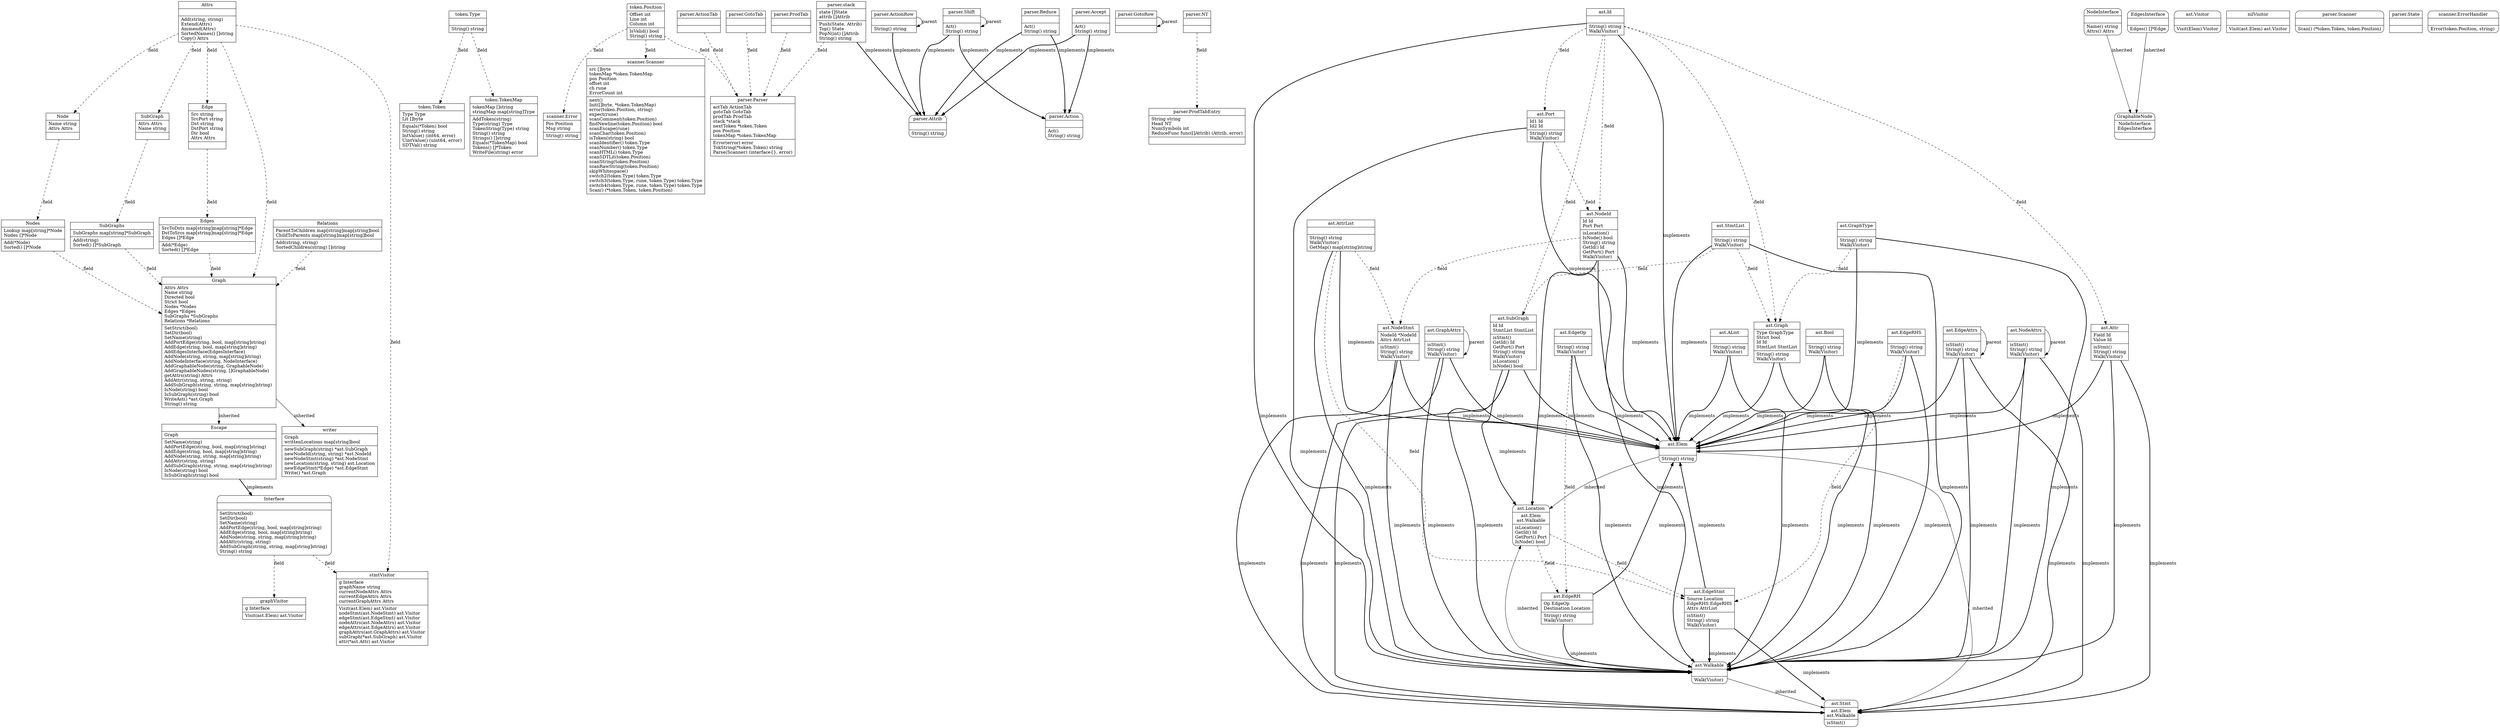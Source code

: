 digraph gographviz {
	Attrs->GraphTYPE[ label=field, style=dashed ];
	Nodes->GraphTYPE[ label=field, style=dashed ];
	Edges->GraphTYPE[ label=field, style=dashed ];
	SubGraphs->GraphTYPE[ label=field, style=dashed ];
	Relations->GraphTYPE[ label=field, style=dashed ];
	NodeTYPE->Nodes[ label=field, style=dashed ];
	Attrs->NodeTYPE[ label=field, style=dashed ];
	Attrs->SubGraphTYPE[ label=field, style=dashed ];
	SubGraphTYPE->SubGraphs[ label=field, style=dashed ];
	GraphTYPE->writer[ label=inherited, style=solid ];
	Attrs->EdgeTYPE[ label=field, style=dashed ];
	EdgeTYPE->Edges[ label=field, style=dashed ];
	GraphTYPE->Escape[ label=inherited, style=solid ];
	Interface->graphVisitor[ label=field, style=dashed ];
	Interface->stmtVisitor[ label=field, style=dashed ];
	Attrs->stmtVisitor[ label=field, style=dashed ];
	token_SEL_Type->token_SEL_Token[ label=field, style=dashed ];
	token_SEL_Type->token_SEL_TokenMap[ label=field, style=dashed ];
	token_SEL_Position->scanner_SEL_Error[ label=field, style=dashed ];
	token_SEL_Position->scanner_SEL_Scanner[ label=field, style=dashed ];
	parser_SEL_ActionRow->parser_SEL_ActionRow[ label=parent, style=solid ];
	parser_SEL_GotoRow->parser_SEL_GotoRow[ label=parent, style=solid ];
	parser_SEL_NT->parser_SEL_ProdTabEntry[ label=field, style=dashed ];
	parser_SEL_Shift->parser_SEL_Shift[ label=parent, style=solid ];
	parser_SEL_ActionTab->parser_SEL_Parser[ label=field, style=dashed ];
	parser_SEL_GotoTab->parser_SEL_Parser[ label=field, style=dashed ];
	parser_SEL_ProdTab->parser_SEL_Parser[ label=field, style=dashed ];
	parser_SEL_stack->parser_SEL_Parser[ label=field, style=dashed ];
	token_SEL_Position->parser_SEL_Parser[ label=field, style=dashed ];
	ast_SEL_NodeAttrs->ast_SEL_NodeAttrs[ label=parent, style=solid ];
	ast_SEL_EdgeOp->ast_SEL_EdgeRH[ label=field, style=dashed ];
	ast_SEL_Location->ast_SEL_EdgeRH[ label=field, style=dashed ];
	ast_SEL_Id->ast_SEL_Port[ label=field, style=dashed ];
	ast_SEL_GraphType->ast_SEL_GraphTYPE[ label=field, style=dashed ];
	ast_SEL_Id->ast_SEL_GraphTYPE[ label=field, style=dashed ];
	ast_SEL_StmtList->ast_SEL_GraphTYPE[ label=field, style=dashed ];
	ast_SEL_Id->ast_SEL_SubGraphTYPE[ label=field, style=dashed ];
	ast_SEL_StmtList->ast_SEL_SubGraphTYPE[ label=field, style=dashed ];
	ast_SEL_GraphAttrs->ast_SEL_GraphAttrs[ label=parent, style=solid ];
	ast_SEL_Id->ast_SEL_NodeId[ label=field, style=dashed ];
	ast_SEL_Port->ast_SEL_NodeId[ label=field, style=dashed ];
	ast_SEL_EdgeAttrs->ast_SEL_EdgeAttrs[ label=parent, style=solid ];
	ast_SEL_Id->ast_SEL_Attr[ label=field, style=dashed ];
	ast_SEL_Location->ast_SEL_EdgeStmt[ label=field, style=dashed ];
	ast_SEL_EdgeRHS->ast_SEL_EdgeStmt[ label=field, style=dashed ];
	ast_SEL_AttrList->ast_SEL_EdgeStmt[ label=field, style=dashed ];
	ast_SEL_NodeId->ast_SEL_NodeStmt[ label=field, style=dashed ];
	ast_SEL_AttrList->ast_SEL_NodeStmt[ label=field, style=dashed ];
	Escape->Interface[ label=implements, style=bold ];
	NodeInterface->GraphableNode[ label=inherited, style=solid ];
	EdgesInterface->GraphableNode[ label=inherited, style=solid ];
	parser_SEL_Accept->parser_SEL_Action[ label=implements, style=bold ];
	parser_SEL_Shift->parser_SEL_Action[ label=implements, style=bold ];
	parser_SEL_Reduce->parser_SEL_Action[ label=implements, style=bold ];
	parser_SEL_ActionRow->parser_SEL_Attrib[ label=implements, style=bold ];
	parser_SEL_Accept->parser_SEL_Attrib[ label=implements, style=bold ];
	parser_SEL_stack->parser_SEL_Attrib[ label=implements, style=bold ];
	parser_SEL_Shift->parser_SEL_Attrib[ label=implements, style=bold ];
	parser_SEL_Reduce->parser_SEL_Attrib[ label=implements, style=bold ];
	ast_SEL_Elem->ast_SEL_Location[ label=inherited, style=solid ];
	ast_SEL_Walkable->ast_SEL_Location[ label=inherited, style=solid ];
	ast_SEL_SubGraphTYPE->ast_SEL_Location[ label=implements, style=bold ];
	ast_SEL_NodeId->ast_SEL_Location[ label=implements, style=bold ];
	ast_SEL_NodeAttrs->ast_SEL_Walkable[ label=implements, style=bold ];
	ast_SEL_EdgeRH->ast_SEL_Walkable[ label=implements, style=bold ];
	ast_SEL_Port->ast_SEL_Walkable[ label=implements, style=bold ];
	ast_SEL_EdgeOp->ast_SEL_Walkable[ label=implements, style=bold ];
	ast_SEL_Bool->ast_SEL_Walkable[ label=implements, style=bold ];
	ast_SEL_GraphTYPE->ast_SEL_Walkable[ label=implements, style=bold ];
	ast_SEL_SubGraphTYPE->ast_SEL_Walkable[ label=implements, style=bold ];
	ast_SEL_GraphAttrs->ast_SEL_Walkable[ label=implements, style=bold ];
	ast_SEL_AList->ast_SEL_Walkable[ label=implements, style=bold ];
	ast_SEL_EdgeRHS->ast_SEL_Walkable[ label=implements, style=bold ];
	ast_SEL_NodeId->ast_SEL_Walkable[ label=implements, style=bold ];
	ast_SEL_EdgeAttrs->ast_SEL_Walkable[ label=implements, style=bold ];
	ast_SEL_Attr->ast_SEL_Walkable[ label=implements, style=bold ];
	ast_SEL_StmtList->ast_SEL_Walkable[ label=implements, style=bold ];
	ast_SEL_AttrList->ast_SEL_Walkable[ label=implements, style=bold ];
	ast_SEL_EdgeStmt->ast_SEL_Walkable[ label=implements, style=bold ];
	ast_SEL_Id->ast_SEL_Walkable[ label=implements, style=bold ];
	ast_SEL_GraphType->ast_SEL_Walkable[ label=implements, style=bold ];
	ast_SEL_NodeStmt->ast_SEL_Walkable[ label=implements, style=bold ];
	ast_SEL_NodeAttrs->ast_SEL_Elem[ label=implements, style=bold ];
	ast_SEL_EdgeRH->ast_SEL_Elem[ label=implements, style=bold ];
	ast_SEL_Port->ast_SEL_Elem[ label=implements, style=bold ];
	ast_SEL_EdgeOp->ast_SEL_Elem[ label=implements, style=bold ];
	ast_SEL_Bool->ast_SEL_Elem[ label=implements, style=bold ];
	ast_SEL_GraphTYPE->ast_SEL_Elem[ label=implements, style=bold ];
	ast_SEL_SubGraphTYPE->ast_SEL_Elem[ label=implements, style=bold ];
	ast_SEL_GraphAttrs->ast_SEL_Elem[ label=implements, style=bold ];
	ast_SEL_AList->ast_SEL_Elem[ label=implements, style=bold ];
	ast_SEL_EdgeRHS->ast_SEL_Elem[ label=implements, style=bold ];
	ast_SEL_NodeId->ast_SEL_Elem[ label=implements, style=bold ];
	ast_SEL_EdgeAttrs->ast_SEL_Elem[ label=implements, style=bold ];
	ast_SEL_Attr->ast_SEL_Elem[ label=implements, style=bold ];
	ast_SEL_StmtList->ast_SEL_Elem[ label=implements, style=bold ];
	ast_SEL_AttrList->ast_SEL_Elem[ label=implements, style=bold ];
	ast_SEL_EdgeStmt->ast_SEL_Elem[ label=implements, style=bold ];
	ast_SEL_Id->ast_SEL_Elem[ label=implements, style=bold ];
	ast_SEL_GraphType->ast_SEL_Elem[ label=implements, style=bold ];
	ast_SEL_NodeStmt->ast_SEL_Elem[ label=implements, style=bold ];
	ast_SEL_Elem->ast_SEL_Stmt[ label=inherited, style=solid ];
	ast_SEL_Walkable->ast_SEL_Stmt[ label=inherited, style=solid ];
	ast_SEL_NodeAttrs->ast_SEL_Stmt[ label=implements, style=bold ];
	ast_SEL_SubGraphTYPE->ast_SEL_Stmt[ label=implements, style=bold ];
	ast_SEL_GraphAttrs->ast_SEL_Stmt[ label=implements, style=bold ];
	ast_SEL_EdgeAttrs->ast_SEL_Stmt[ label=implements, style=bold ];
	ast_SEL_Attr->ast_SEL_Stmt[ label=implements, style=bold ];
	ast_SEL_EdgeStmt->ast_SEL_Stmt[ label=implements, style=bold ];
	ast_SEL_NodeStmt->ast_SEL_Stmt[ label=implements, style=bold ];
	Attrs [ label="{Attrs||Add(string, string) \lExtend(Attrs) \lAmmend(Attrs) \lSortedNames() []string\lCopy() Attrs\l}", shape=record ];
	EdgeTYPE [ label="{Edge|Src string\lSrcPort string\lDst string\lDstPort string\lDir bool\lAttrs Attrs\l|}", shape=record ];
	Edges [ label="{Edges|SrcToDsts map[string]map[string]*Edge\lDstToSrcs map[string]map[string]*Edge\lEdges []*Edge\l|Add(*Edge) \lSorted() []*Edge\l}", shape=record ];
	EdgesInterface [ label="{EdgesInterface||Edges() []*Edge\l}", shape=Mrecord ];
	Escape [ label="{Escape|Graph\l|SetName(string) \lAddPortEdge(string, bool, map[string]string) \lAddEdge(string, bool, map[string]string) \lAddNode(string, string, map[string]string) \lAddAttr(string, string) \lAddSubGraph(string, string, map[string]string) \lIsNode(string) bool\lIsSubGraph(string) bool\l}", shape=record ];
	GraphTYPE [ label="{Graph|Attrs Attrs\lName string\lDirected bool\lStrict bool\lNodes *Nodes\lEdges *Edges\lSubGraphs *SubGraphs\lRelations *Relations\l|SetStrict(bool) \lSetDir(bool) \lSetName(string) \lAddPortEdge(string, bool, map[string]string) \lAddEdge(string, bool, map[string]string) \lAddEdgesInterface(EdgesInterface) \lAddNode(string, string, map[string]string) \lAddNodeInterface(string, NodeInterface) \lAddGraphableNode(string, GraphableNode) \lAddGraphableNodes(string, []GraphableNode) \lgetAttrs(string) Attrs\lAddAttr(string, string, string) \lAddSubGraph(string, string, map[string]string) \lIsNode(string) bool\lIsSubGraph(string) bool\lWriteAst() *ast.Graph\lString() string\l}", shape=record ];
	GraphableNode [ label="{GraphableNode|NodeInterface\nEdgesInterface\n|}", shape=Mrecord ];
	Interface [ label="{Interface||SetStrict(bool) \lSetDir(bool) \lSetName(string) \lAddPortEdge(string, bool, map[string]string) \lAddEdge(string, bool, map[string]string) \lAddNode(string, string, map[string]string) \lAddAttr(string, string) \lAddSubGraph(string, string, map[string]string) \lString() string\l}", shape=Mrecord ];
	NodeInterface [ label="{NodeInterface||Name() string\lAttrs() Attrs\l}", shape=Mrecord ];
	NodeTYPE [ label="{Node|Name string\lAttrs Attrs\l|}", shape=record ];
	Nodes [ label="{Nodes|Lookup map[string]*Node\lNodes []*Node\l|Add(*Node) \lSorted() []*Node\l}", shape=record ];
	Relations [ label="{Relations|ParentToChildren map[string]map[string]bool\lChildToParents map[string]map[string]bool\l|Add(string, string) \lSortedChildren(string) []string\l}", shape=record ];
	SubGraphTYPE [ label="{SubGraph|Attrs Attrs\lName string\l|}", shape=record ];
	SubGraphs [ label="{SubGraphs|SubGraphs map[string]*SubGraph\l|Add(string) \lSorted() []*SubGraph\l}", shape=record ];
	ast_SEL_AList [ label="{ast.AList||String() string\lWalk(Visitor) \l}", shape=record ];
	ast_SEL_Attr [ label="{ast.Attr|Field Id\lValue Id\l|isStmt() \lString() string\lWalk(Visitor) \l}", shape=record ];
	ast_SEL_AttrList [ label="{ast.AttrList||String() string\lWalk(Visitor) \lGetMap() map[string]string\l}", shape=record ];
	ast_SEL_Bool [ label="{ast.Bool||String() string\lWalk(Visitor) \l}", shape=record ];
	ast_SEL_EdgeAttrs [ label="{ast.EdgeAttrs||isStmt() \lString() string\lWalk(Visitor) \l}", shape=record ];
	ast_SEL_EdgeOp [ label="{ast.EdgeOp||String() string\lWalk(Visitor) \l}", shape=record ];
	ast_SEL_EdgeRH [ label="{ast.EdgeRH|Op EdgeOp\lDestination Location\l|String() string\lWalk(Visitor) \l}", shape=record ];
	ast_SEL_EdgeRHS [ label="{ast.EdgeRHS||String() string\lWalk(Visitor) \l}", shape=record ];
	ast_SEL_EdgeStmt [ label="{ast.EdgeStmt|Source Location\lEdgeRHS EdgeRHS\lAttrs AttrList\l|isStmt() \lString() string\lWalk(Visitor) \l}", shape=record ];
	ast_SEL_Elem [ label="{ast.Elem||String() string\l}", shape=Mrecord ];
	ast_SEL_GraphAttrs [ label="{ast.GraphAttrs||isStmt() \lString() string\lWalk(Visitor) \l}", shape=record ];
	ast_SEL_GraphTYPE [ label="{ast.Graph|Type GraphType\lStrict bool\lId Id\lStmtList StmtList\l|String() string\lWalk(Visitor) \l}", shape=record ];
	ast_SEL_GraphType [ label="{ast.GraphType||String() string\lWalk(Visitor) \l}", shape=record ];
	ast_SEL_Id [ label="{ast.Id||String() string\lWalk(Visitor) \l}", shape=record ];
	ast_SEL_Location [ label="{ast.Location|ast.Elem\nast.Walkable\n|isLocation() \lGetId() Id\lGetPort() Port\lIsNode() bool\l}", shape=Mrecord ];
	ast_SEL_NodeAttrs [ label="{ast.NodeAttrs||isStmt() \lString() string\lWalk(Visitor) \l}", shape=record ];
	ast_SEL_NodeId [ label="{ast.NodeId|Id Id\lPort Port\l|isLocation() \lIsNode() bool\lString() string\lGetId() Id\lGetPort() Port\lWalk(Visitor) \l}", shape=record ];
	ast_SEL_NodeStmt [ label="{ast.NodeStmt|NodeId *NodeId\lAttrs AttrList\l|isStmt() \lString() string\lWalk(Visitor) \l}", shape=record ];
	ast_SEL_Port [ label="{ast.Port|Id1 Id\lId2 Id\l|String() string\lWalk(Visitor) \l}", shape=record ];
	ast_SEL_Stmt [ label="{ast.Stmt|ast.Elem\nast.Walkable\n|isStmt() \l}", shape=Mrecord ];
	ast_SEL_StmtList [ label="{ast.StmtList||String() string\lWalk(Visitor) \l}", shape=record ];
	ast_SEL_SubGraphTYPE [ label="{ast.SubGraph|Id Id\lStmtList StmtList\l|isStmt() \lGetId() Id\lGetPort() Port\lString() string\lWalk(Visitor) \lisLocation() \lIsNode() bool\l}", shape=record ];
	ast_SEL_Visitor [ label="{ast.Visitor||Visit(Elem) Visitor\l}", shape=Mrecord ];
	ast_SEL_Walkable [ label="{ast.Walkable||Walk(Visitor) \l}", shape=Mrecord ];
	graphVisitor [ label="{graphVisitor|g Interface\l|Visit(ast.Elem) ast.Visitor\l}", shape=record ];
	nilVisitor [ label="{nilVisitor||Visit(ast.Elem) ast.Visitor\l}", shape=record ];
	parser_SEL_Accept [ label="{parser.Accept||Act() \lString() string\l}", shape=record ];
	parser_SEL_Action [ label="{parser.Action||Act() \lString() string\l}", shape=Mrecord ];
	parser_SEL_ActionRow [ label="{parser.ActionRow||String() string\l}", shape=record ];
	parser_SEL_ActionTab [ label="{parser.ActionTab||}", shape=record ];
	parser_SEL_Attrib [ label="{parser.Attrib||String() string\l}", shape=Mrecord ];
	parser_SEL_GotoRow [ label="{parser.GotoRow||}", shape=record ];
	parser_SEL_GotoTab [ label="{parser.GotoTab||}", shape=record ];
	parser_SEL_NT [ label="{parser.NT||}", shape=record ];
	parser_SEL_Parser [ label="{parser.Parser|actTab ActionTab\lgotoTab GotoTab\lprodTab ProdTab\lstack *stack\lnextToken *token.Token\lpos Position\ltokenMap *token.TokenMap\l|Error(error) error\lTokString(*token.Token) string\lParse(Scanner) (interface\{\}, error)\l}", shape=record ];
	parser_SEL_ProdTab [ label="{parser.ProdTab||}", shape=record ];
	parser_SEL_ProdTabEntry [ label="{parser.ProdTabEntry|String string\lHead NT\lNumSymbols int\lReduceFunc func([]Attrib) (Attrib, error)\l|}", shape=record ];
	parser_SEL_Reduce [ label="{parser.Reduce||Act() \lString() string\l}", shape=record ];
	parser_SEL_Scanner [ label="{parser.Scanner||Scan() (*token.Token, token.Position)\l}", shape=Mrecord ];
	parser_SEL_Shift [ label="{parser.Shift||Act() \lString() string\l}", shape=record ];
	parser_SEL_State [ label="{parser.State||}", shape=record ];
	parser_SEL_stack [ label="{parser.stack|state []State\lattrib []Attrib\l|Push(State, Attrib) \lTop() State\lPopN(int) []Attrib\lString() string\l}", shape=record ];
	scanner_SEL_Error [ label="{scanner.Error|Pos Position\lMsg string\l|String() string\l}", shape=record ];
	scanner_SEL_ErrorHandler [ label="{scanner.ErrorHandler||Error(token.Position, string) \l}", shape=Mrecord ];
	scanner_SEL_Scanner [ label="{scanner.Scanner|src []byte\ltokenMap *token.TokenMap\lpos Position\loffset int\lch rune\lErrorCount int\l|next() \lInit([]byte, *token.TokenMap) \lerror(token.Position, string) \lexpect(rune) \lscanComment(token.Position) \lfindNewline(token.Position) bool\lscanEscape(rune) \lscanChar(token.Position) \lisToken(string) bool\lscanIdentifier() token.Type\lscanNumber() token.Type\lscanHTML() token.Type\lscanSDTLit(token.Position) \lscanString(token.Position) \lscanRawString(token.Position) \lskipWhitespace() \lswitch2(token.Type) token.Type\lswitch3(token.Type, rune, token.Type) token.Type\lswitch4(token.Type, rune, token.Type) token.Type\lScan() (*token.Token, token.Position)\l}", shape=record ];
	stmtVisitor [ label="{stmtVisitor|g Interface\lgraphName string\lcurrentNodeAttrs Attrs\lcurrentEdgeAttrs Attrs\lcurrentGraphAttrs Attrs\l|Visit(ast.Elem) ast.Visitor\lnodeStmt(ast.NodeStmt) ast.Visitor\ledgeStmt(ast.EdgeStmt) ast.Visitor\lnodeAttrs(ast.NodeAttrs) ast.Visitor\ledgeAttrs(ast.EdgeAttrs) ast.Visitor\lgraphAttrs(ast.GraphAttrs) ast.Visitor\lsubGraph(*ast.SubGraph) ast.Visitor\lattr(*ast.Attr) ast.Visitor\l}", shape=record ];
	token_SEL_Position [ label="{token.Position|Offset int\lLine int\lColumn int\l|IsValid() bool\lString() string\l}", shape=record ];
	token_SEL_Token [ label="{token.Token|Type Type\lLit []byte\l|Equals(*Token) bool\lString() string\lIntValue() (int64, error)\lUintValue() (uint64, error)\lSDTVal() string\l}", shape=record ];
	token_SEL_TokenMap [ label="{token.TokenMap|tokenMap []string\lstringMap map[string]Type\l|AddToken(string) \lType(string) Type\lTokenString(Type) string\lString() string\lStrings() []string\lEquals(*TokenMap) bool\lTokens() []*Token\lWriteFile(string) error\l}", shape=record ];
	token_SEL_Type [ label="{token.Type||String() string\l}", shape=record ];
	writer [ label="{writer|Graph\lwrittenLocations map[string]bool\l|newSubGraph(string) *ast.SubGraph\lnewNodeId(string, string) *ast.NodeId\lnewNodeStmt(string) *ast.NodeStmt\lnewLocation(string, string) ast.Location\lnewEdgeStmt(*Edge) *ast.EdgeStmt\lWrite() *ast.Graph\l}", shape=record ];

}

